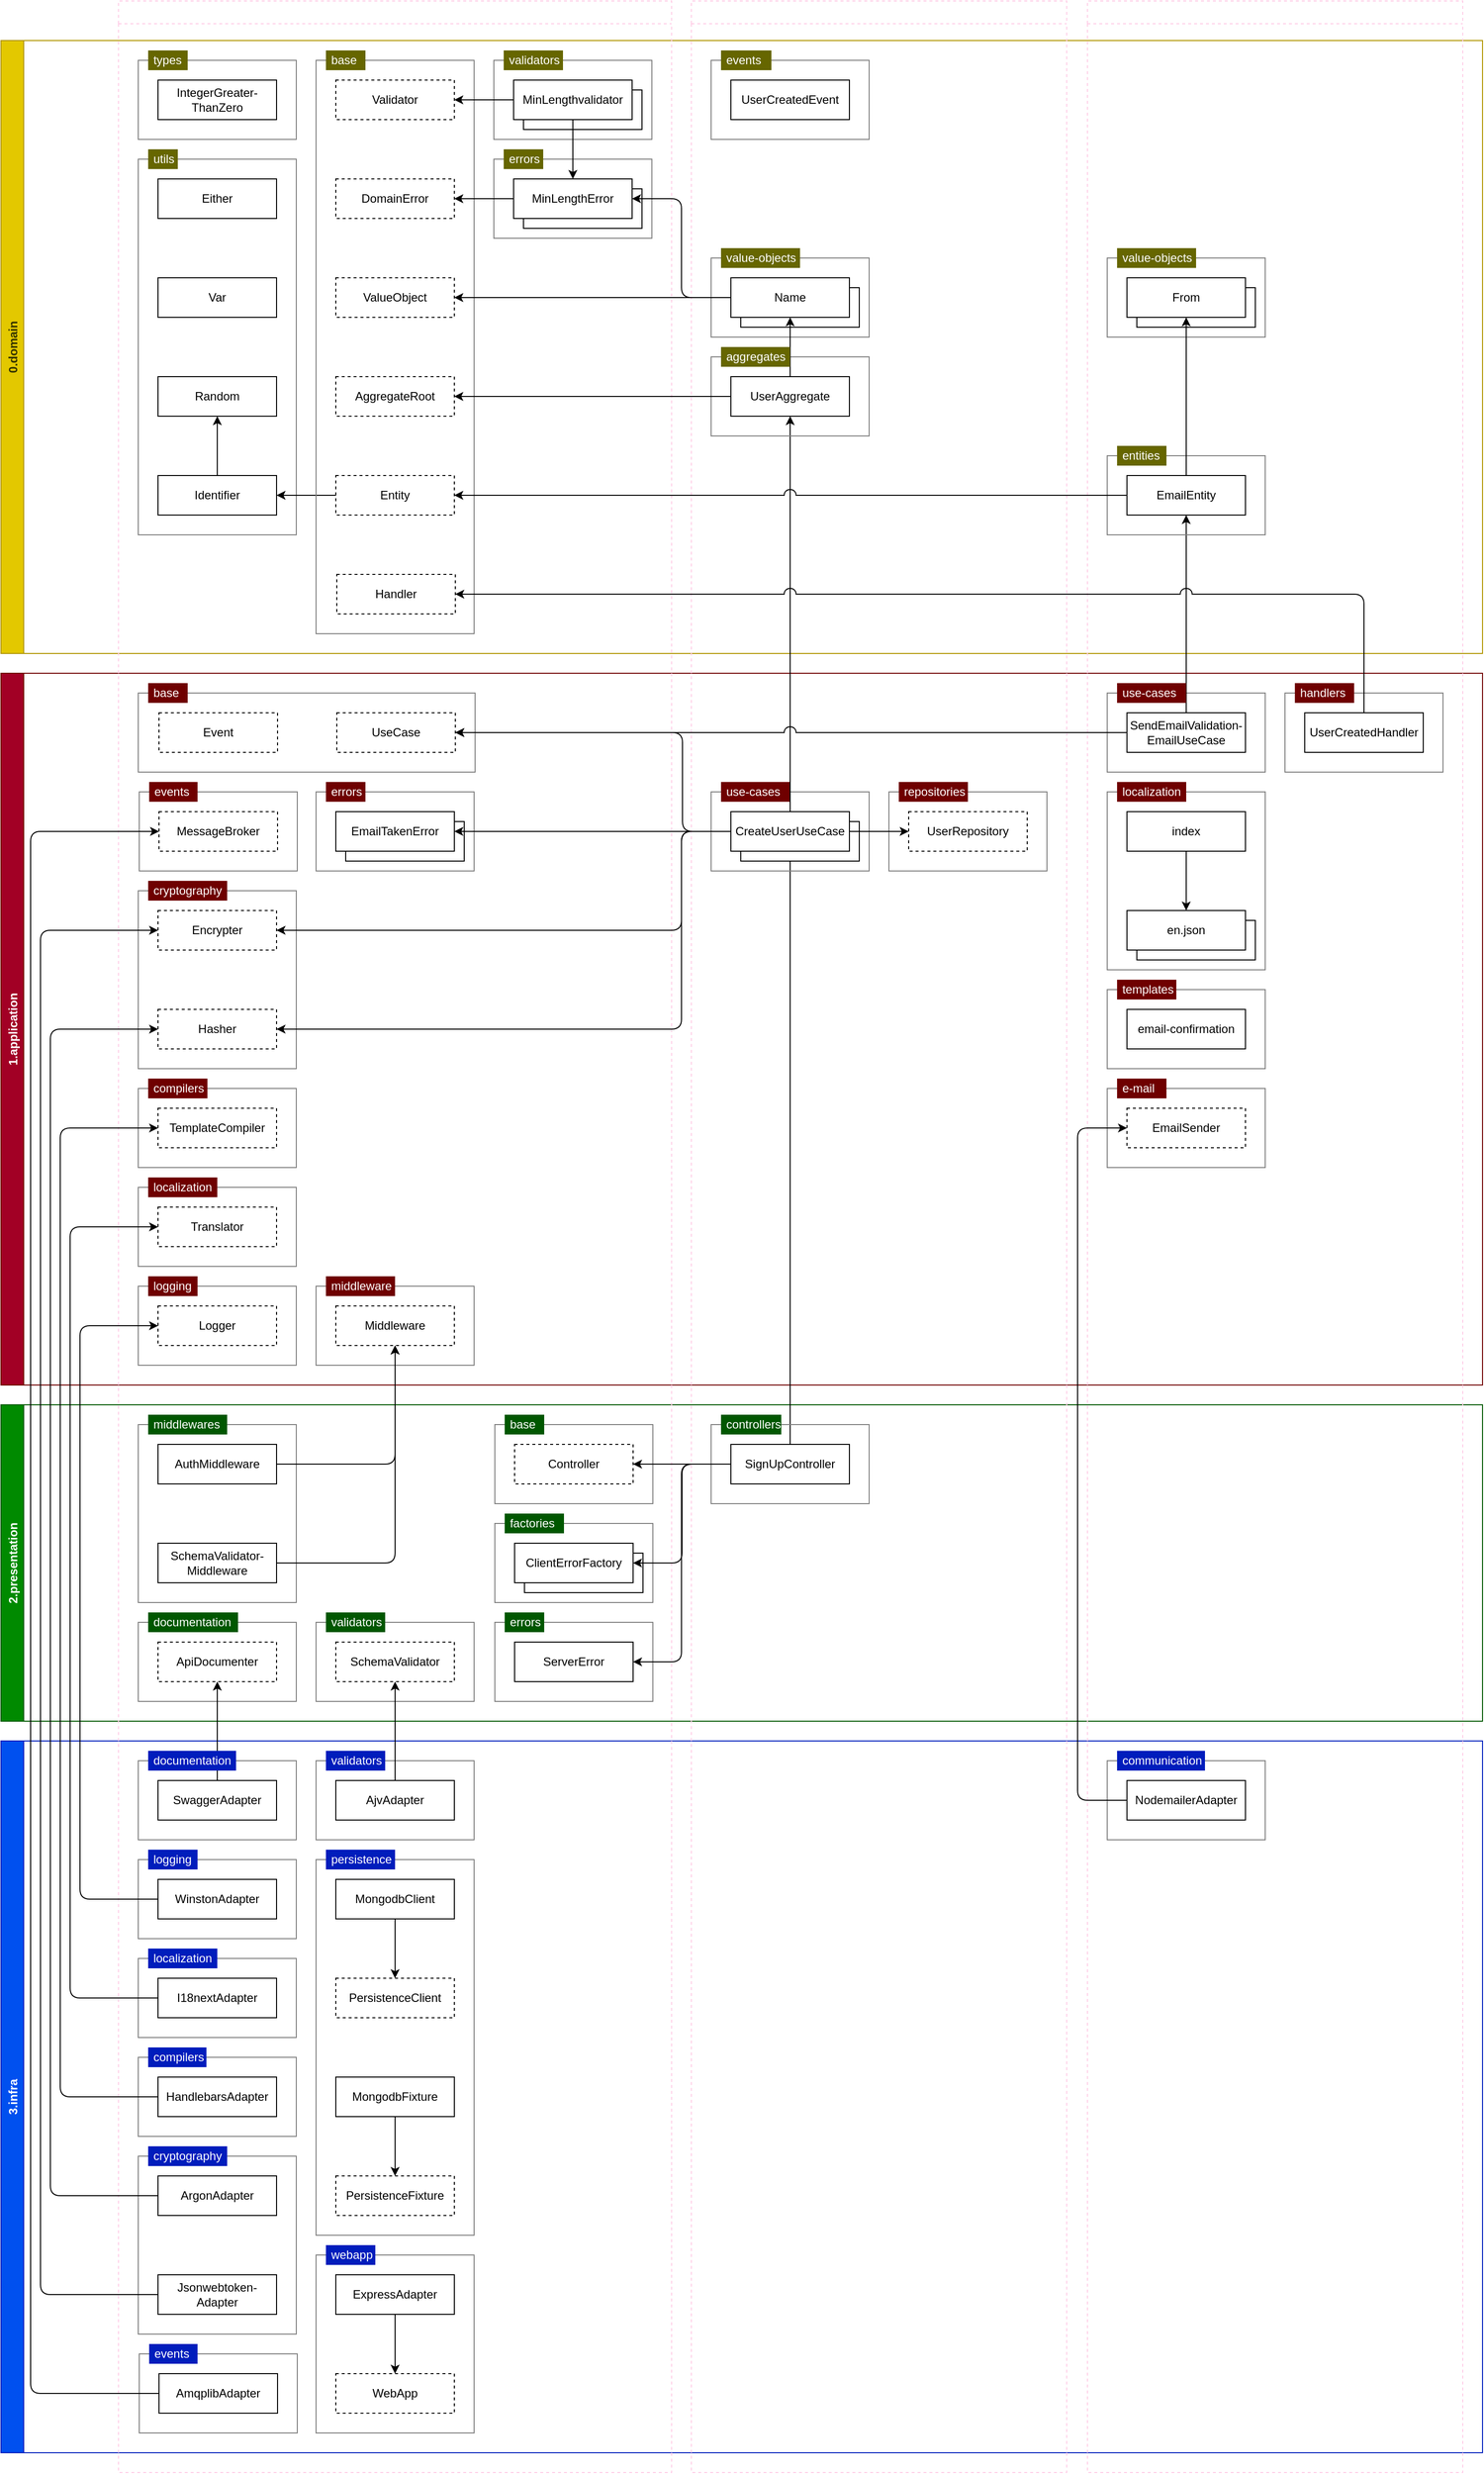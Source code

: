 <mxfile>
    <diagram id="HraTxuLS_xrz_CCDhDff" name="Page-1">
        <mxGraphModel dx="932" dy="20" grid="0" gridSize="10" guides="1" tooltips="1" connect="1" arrows="1" fold="1" page="0" pageScale="1" pageWidth="827" pageHeight="1169" math="0" shadow="0">
            <root>
                <mxCell id="0"/>
                <mxCell id="1" parent="0"/>
                <mxCell id="596" value="3.infra" style="swimlane;horizontal=0;strokeColor=#001DBC;fillColor=#0050ef;fontColor=#ffffff;swimlaneFillColor=none;" parent="1" vertex="1">
                    <mxGeometry y="2520" width="1500" height="720" as="geometry">
                        <mxRectangle x="80" y="1440" width="30" height="80" as="alternateBounds"/>
                    </mxGeometry>
                </mxCell>
                <mxCell id="441" value="1.application" style="swimlane;horizontal=0;strokeColor=#6F0000;fillColor=#a20025;fontColor=#ffffff;swimlaneFillColor=none;" parent="1" vertex="1">
                    <mxGeometry y="1440" width="1500" height="720" as="geometry">
                        <mxRectangle x="40" y="1540" width="30" height="80" as="alternateBounds"/>
                    </mxGeometry>
                </mxCell>
                <mxCell id="515" style="edgeStyle=orthogonalEdgeStyle;html=1;entryX=1;entryY=0.5;entryDx=0;entryDy=0;" parent="441" edge="1">
                    <mxGeometry relative="1" as="geometry">
                        <Array as="points">
                            <mxPoint x="649" y="160"/>
                            <mxPoint x="649" y="60"/>
                        </Array>
                        <mxPoint x="420" y="60" as="targetPoint"/>
                    </mxGeometry>
                </mxCell>
                <mxCell id="374" value="0.domain" style="swimlane;horizontal=0;strokeColor=#B09500;fillColor=#E3C800;fontColor=#333300;swimlaneFillColor=none;" parent="1" vertex="1">
                    <mxGeometry y="800" width="1500" height="620" as="geometry">
                        <mxRectangle x="40" y="800" width="30" height="80" as="alternateBounds"/>
                    </mxGeometry>
                </mxCell>
                <mxCell id="541" value="2.presentation" style="swimlane;horizontal=0;strokeColor=#005700;fillColor=#008a00;fontColor=#ffffff;swimlaneFillColor=none;" parent="1" vertex="1">
                    <mxGeometry y="2180" width="1500" height="320" as="geometry">
                        <mxRectangle x="80" y="1440" width="30" height="80" as="alternateBounds"/>
                    </mxGeometry>
                </mxCell>
                <mxCell id="592" style="edgeStyle=orthogonalEdgeStyle;jumpStyle=arc;jumpSize=12;html=1;exitX=0.5;exitY=0;exitDx=0;exitDy=0;entryX=0.5;entryY=1;entryDx=0;entryDy=0;" parent="1" source="692" target="704" edge="1">
                    <mxGeometry relative="1" as="geometry">
                        <mxPoint x="799" y="2520.0" as="sourcePoint"/>
                        <mxPoint x="799" y="1620" as="targetPoint"/>
                    </mxGeometry>
                </mxCell>
                <mxCell id="377" value="User module" style="swimlane;fontColor=#FFFFFF;strokeColor=#FFCCE6;fillColor=default;dashed=1;" parent="1" vertex="1">
                    <mxGeometry x="699" y="760" width="380" height="2500" as="geometry">
                        <mxRectangle x="700" y="1400" width="100" height="23" as="alternateBounds"/>
                    </mxGeometry>
                </mxCell>
                <mxCell id="376" value="Core" style="swimlane;fontColor=#FFFFFF;strokeColor=#FFCCE6;fillColor=default;dashed=1;" parent="1" vertex="1">
                    <mxGeometry x="119" y="760" width="560" height="2500" as="geometry">
                        <mxRectangle x="120" y="1400" width="60" height="23" as="alternateBounds"/>
                    </mxGeometry>
                </mxCell>
                <mxCell id="619" value="" style="rounded=0;whiteSpace=wrap;html=1;fillColor=none;strokeColor=#808080;" parent="376" vertex="1">
                    <mxGeometry x="20" y="2180" width="160" height="180" as="geometry"/>
                </mxCell>
                <mxCell id="618" value="ArgonAdapter" style="rounded=0;whiteSpace=wrap;html=1;" parent="376" vertex="1">
                    <mxGeometry x="40" y="2200" width="120" height="40" as="geometry"/>
                </mxCell>
                <mxCell id="617" value="&amp;nbsp;cryptography" style="text;html=1;strokeColor=none;fillColor=#001DBC;align=left;verticalAlign=middle;whiteSpace=wrap;rounded=0;fontColor=#FFFFFF;" parent="376" vertex="1">
                    <mxGeometry x="30" y="2170" width="80" height="20" as="geometry"/>
                </mxCell>
                <mxCell id="621" value="Jsonwebtoken-Adapter" style="rounded=0;whiteSpace=wrap;html=1;" parent="376" vertex="1">
                    <mxGeometry x="40" y="2300" width="120" height="40" as="geometry"/>
                </mxCell>
                <mxCell id="496" value="" style="rounded=0;whiteSpace=wrap;html=1;fillColor=none;strokeColor=#808080;" parent="376" vertex="1">
                    <mxGeometry x="20" y="900" width="160" height="180" as="geometry"/>
                </mxCell>
                <mxCell id="497" value="Encrypter" style="rounded=0;whiteSpace=wrap;html=1;dashed=1;strokeColor=default;strokeWidth=1;fillColor=default;" parent="376" vertex="1">
                    <mxGeometry x="40" y="920" width="120" height="40" as="geometry"/>
                </mxCell>
                <mxCell id="495" value="&amp;nbsp;cryptography" style="text;html=1;strokeColor=none;fillColor=#6F0000;align=left;verticalAlign=middle;whiteSpace=wrap;rounded=0;fontColor=#FFFFFF;" parent="376" vertex="1">
                    <mxGeometry x="30" y="890" width="80" height="20" as="geometry"/>
                </mxCell>
                <mxCell id="498" value="Hasher" style="rounded=0;whiteSpace=wrap;html=1;dashed=1;strokeColor=default;strokeWidth=1;fillColor=default;" parent="376" vertex="1">
                    <mxGeometry x="40" y="1020" width="120" height="40" as="geometry"/>
                </mxCell>
                <mxCell id="499" value="" style="rounded=0;whiteSpace=wrap;html=1;fillColor=none;strokeColor=#808080;" parent="376" vertex="1">
                    <mxGeometry x="200" y="800" width="160" height="80" as="geometry"/>
                </mxCell>
                <mxCell id="500" value="" style="rounded=0;whiteSpace=wrap;html=1;" parent="376" vertex="1">
                    <mxGeometry x="230" y="830" width="120" height="40" as="geometry"/>
                </mxCell>
                <mxCell id="501" value="&amp;nbsp;errors" style="text;html=1;strokeColor=none;fillColor=#6F0000;align=left;verticalAlign=middle;whiteSpace=wrap;rounded=0;fontColor=#FFFFFF;" parent="376" vertex="1">
                    <mxGeometry x="210" y="790" width="40" height="20" as="geometry"/>
                </mxCell>
                <mxCell id="502" value="EmailTakenError" style="rounded=0;whiteSpace=wrap;html=1;" parent="376" vertex="1">
                    <mxGeometry x="220" y="820" width="120" height="40" as="geometry"/>
                </mxCell>
                <mxCell id="396" value="" style="rounded=0;whiteSpace=wrap;html=1;fillColor=none;strokeColor=#808080;" parent="376" vertex="1">
                    <mxGeometry x="20" y="160" width="160" height="380" as="geometry"/>
                </mxCell>
                <mxCell id="397" value="&amp;nbsp;utils" style="text;html=1;strokeColor=none;fillColor=#666600;align=left;verticalAlign=middle;whiteSpace=wrap;rounded=0;fontColor=#FFFFFF;" parent="376" vertex="1">
                    <mxGeometry x="30" y="150" width="30" height="20" as="geometry"/>
                </mxCell>
                <mxCell id="393" value="Identifier" style="rounded=0;whiteSpace=wrap;html=1;" parent="376" vertex="1">
                    <mxGeometry x="40" y="480" width="120" height="40" as="geometry"/>
                </mxCell>
                <mxCell id="394" value="Random" style="rounded=0;whiteSpace=wrap;html=1;" parent="376" vertex="1">
                    <mxGeometry x="40" y="380" width="120" height="40" as="geometry"/>
                </mxCell>
                <mxCell id="398" style="edgeStyle=orthogonalEdgeStyle;jumpStyle=arc;html=1;exitX=0.5;exitY=0;exitDx=0;exitDy=0;fontColor=#FFFFFF;" parent="376" source="393" target="394" edge="1">
                    <mxGeometry relative="1" as="geometry"/>
                </mxCell>
                <mxCell id="395" value="Either" style="rounded=0;whiteSpace=wrap;html=1;" parent="376" vertex="1">
                    <mxGeometry x="40" y="180" width="120" height="40" as="geometry"/>
                </mxCell>
                <mxCell id="415" value="Var" style="rounded=0;whiteSpace=wrap;html=1;" parent="376" vertex="1">
                    <mxGeometry x="40" y="280" width="120" height="40" as="geometry"/>
                </mxCell>
                <mxCell id="417" value="" style="rounded=0;whiteSpace=wrap;html=1;fillColor=none;strokeColor=#808080;" parent="376" vertex="1">
                    <mxGeometry x="20" y="60" width="160" height="80" as="geometry"/>
                </mxCell>
                <mxCell id="418" value="&amp;nbsp;types" style="text;html=1;strokeColor=none;fillColor=#666600;align=left;verticalAlign=middle;whiteSpace=wrap;rounded=0;fontColor=#FFFFFF;" parent="376" vertex="1">
                    <mxGeometry x="30" y="50" width="40" height="20" as="geometry"/>
                </mxCell>
                <mxCell id="419" value="IntegerGreater-ThanZero" style="rounded=0;whiteSpace=wrap;html=1;" parent="376" vertex="1">
                    <mxGeometry x="40" y="80" width="120" height="40" as="geometry"/>
                </mxCell>
                <mxCell id="646" value="" style="rounded=0;whiteSpace=wrap;html=1;fillColor=none;strokeColor=#808080;" parent="376" vertex="1">
                    <mxGeometry x="20" y="1100" width="160" height="80" as="geometry"/>
                </mxCell>
                <mxCell id="648" value="&amp;nbsp;compilers" style="text;html=1;strokeColor=none;fillColor=#6F0000;align=left;verticalAlign=middle;whiteSpace=wrap;rounded=0;fontColor=#FFFFFF;" parent="376" vertex="1">
                    <mxGeometry x="30" y="1090" width="60" height="20" as="geometry"/>
                </mxCell>
                <mxCell id="649" value="TemplateCompiler" style="rounded=0;whiteSpace=wrap;html=1;dashed=1;" parent="376" vertex="1">
                    <mxGeometry x="40" y="1120" width="120" height="40" as="geometry"/>
                </mxCell>
                <mxCell id="653" value="" style="rounded=0;whiteSpace=wrap;html=1;fillColor=none;strokeColor=#808080;" parent="376" vertex="1">
                    <mxGeometry x="21" y="800" width="160" height="80" as="geometry"/>
                </mxCell>
                <mxCell id="654" value="&amp;nbsp;events" style="text;html=1;strokeColor=none;fillColor=#6F0000;align=left;verticalAlign=middle;whiteSpace=wrap;rounded=0;fontColor=#FFFFFF;" parent="376" vertex="1">
                    <mxGeometry x="31" y="790" width="49" height="20" as="geometry"/>
                </mxCell>
                <mxCell id="655" value="MessageBroker" style="rounded=0;whiteSpace=wrap;html=1;dashed=1;" parent="376" vertex="1">
                    <mxGeometry x="41" y="820" width="120" height="40" as="geometry"/>
                </mxCell>
                <mxCell id="656" value="" style="rounded=0;whiteSpace=wrap;html=1;fillColor=none;strokeColor=#808080;" parent="376" vertex="1">
                    <mxGeometry x="20" y="1200" width="160" height="80" as="geometry"/>
                </mxCell>
                <mxCell id="657" value="&amp;nbsp;localization" style="text;html=1;strokeColor=none;fillColor=#6F0000;align=left;verticalAlign=middle;whiteSpace=wrap;rounded=0;fontColor=#FFFFFF;" parent="376" vertex="1">
                    <mxGeometry x="30" y="1190" width="70" height="20" as="geometry"/>
                </mxCell>
                <mxCell id="658" value="Translator" style="rounded=0;whiteSpace=wrap;html=1;dashed=1;" parent="376" vertex="1">
                    <mxGeometry x="40" y="1220" width="120" height="40" as="geometry"/>
                </mxCell>
                <mxCell id="659" value="" style="rounded=0;whiteSpace=wrap;html=1;fillColor=none;strokeColor=#808080;" parent="376" vertex="1">
                    <mxGeometry x="20" y="1300" width="160" height="80" as="geometry"/>
                </mxCell>
                <mxCell id="660" value="&amp;nbsp;logging" style="text;html=1;strokeColor=none;fillColor=#6F0000;align=left;verticalAlign=middle;whiteSpace=wrap;rounded=0;fontColor=#FFFFFF;" parent="376" vertex="1">
                    <mxGeometry x="30" y="1290" width="50" height="20" as="geometry"/>
                </mxCell>
                <mxCell id="661" value="Logger" style="rounded=0;whiteSpace=wrap;html=1;dashed=1;" parent="376" vertex="1">
                    <mxGeometry x="40" y="1320" width="120" height="40" as="geometry"/>
                </mxCell>
                <mxCell id="662" value="" style="rounded=0;whiteSpace=wrap;html=1;fillColor=none;strokeColor=#808080;" parent="376" vertex="1">
                    <mxGeometry x="200" y="1300" width="160" height="80" as="geometry"/>
                </mxCell>
                <mxCell id="663" value="&amp;nbsp;middleware" style="text;html=1;strokeColor=none;fillColor=#6F0000;align=left;verticalAlign=middle;whiteSpace=wrap;rounded=0;fontColor=#FFFFFF;" parent="376" vertex="1">
                    <mxGeometry x="210" y="1290" width="70" height="20" as="geometry"/>
                </mxCell>
                <mxCell id="664" value="Middleware" style="rounded=0;whiteSpace=wrap;html=1;dashed=1;" parent="376" vertex="1">
                    <mxGeometry x="220" y="1320" width="120" height="40" as="geometry"/>
                </mxCell>
                <mxCell id="577" value="" style="rounded=0;whiteSpace=wrap;html=1;fillColor=none;strokeColor=#808080;" parent="376" vertex="1">
                    <mxGeometry x="381" y="1440" width="160" height="80" as="geometry"/>
                </mxCell>
                <mxCell id="578" value="Controller" style="rounded=0;whiteSpace=wrap;html=1;dashed=1;strokeColor=default;strokeWidth=1;fillColor=default;" parent="376" vertex="1">
                    <mxGeometry x="401" y="1460" width="120" height="40" as="geometry"/>
                </mxCell>
                <mxCell id="576" value="&amp;nbsp;base" style="text;html=1;strokeColor=none;fillColor=#005700;align=left;verticalAlign=middle;whiteSpace=wrap;rounded=0;fontColor=#FFFFFF;" parent="376" vertex="1">
                    <mxGeometry x="391" y="1430" width="40" height="20" as="geometry"/>
                </mxCell>
                <mxCell id="580" value="" style="rounded=0;whiteSpace=wrap;html=1;fillColor=none;strokeColor=#808080;" parent="376" vertex="1">
                    <mxGeometry x="381" y="1640" width="160" height="80" as="geometry"/>
                </mxCell>
                <mxCell id="581" value="ServerError" style="rounded=0;whiteSpace=wrap;html=1;" parent="376" vertex="1">
                    <mxGeometry x="401" y="1660" width="120" height="40" as="geometry"/>
                </mxCell>
                <mxCell id="579" value="&amp;nbsp;errors" style="text;html=1;strokeColor=none;fillColor=#005700;align=left;verticalAlign=middle;whiteSpace=wrap;rounded=0;fontColor=#FFFFFF;" parent="376" vertex="1">
                    <mxGeometry x="391" y="1630" width="40" height="20" as="geometry"/>
                </mxCell>
                <mxCell id="582" value="" style="rounded=0;whiteSpace=wrap;html=1;fillColor=none;strokeColor=#808080;" parent="376" vertex="1">
                    <mxGeometry x="381" y="1540" width="160" height="80" as="geometry"/>
                </mxCell>
                <mxCell id="585" value="" style="rounded=0;whiteSpace=wrap;html=1;" parent="376" vertex="1">
                    <mxGeometry x="411" y="1570" width="120" height="40" as="geometry"/>
                </mxCell>
                <mxCell id="583" value="ClientErrorFactory" style="rounded=0;whiteSpace=wrap;html=1;" parent="376" vertex="1">
                    <mxGeometry x="401" y="1560" width="120" height="40" as="geometry"/>
                </mxCell>
                <mxCell id="584" value="&amp;nbsp;factories" style="text;html=1;strokeColor=none;fillColor=#005700;align=left;verticalAlign=middle;whiteSpace=wrap;rounded=0;fontColor=#FFFFFF;" parent="376" vertex="1">
                    <mxGeometry x="391" y="1530" width="60" height="20" as="geometry"/>
                </mxCell>
                <mxCell id="665" value="" style="rounded=0;whiteSpace=wrap;html=1;fillColor=none;strokeColor=#808080;" parent="376" vertex="1">
                    <mxGeometry x="20" y="1440" width="160" height="180" as="geometry"/>
                </mxCell>
                <mxCell id="790" style="edgeStyle=orthogonalEdgeStyle;html=1;exitX=1;exitY=0.5;exitDx=0;exitDy=0;entryX=0.5;entryY=1;entryDx=0;entryDy=0;" parent="376" source="666" target="664" edge="1">
                    <mxGeometry relative="1" as="geometry"/>
                </mxCell>
                <mxCell id="666" value="AuthMiddleware" style="rounded=0;whiteSpace=wrap;html=1;" parent="376" vertex="1">
                    <mxGeometry x="40" y="1460" width="120" height="40" as="geometry"/>
                </mxCell>
                <mxCell id="667" value="&amp;nbsp;middlewares" style="text;html=1;strokeColor=none;fillColor=#005700;align=left;verticalAlign=middle;whiteSpace=wrap;rounded=0;fontColor=#FFFFFF;" parent="376" vertex="1">
                    <mxGeometry x="30" y="1430" width="80" height="20" as="geometry"/>
                </mxCell>
                <mxCell id="791" style="edgeStyle=orthogonalEdgeStyle;html=1;exitX=1;exitY=0.5;exitDx=0;exitDy=0;entryX=0.5;entryY=1;entryDx=0;entryDy=0;" parent="376" source="668" target="664" edge="1">
                    <mxGeometry relative="1" as="geometry"/>
                </mxCell>
                <mxCell id="668" value="SchemaValidator-&lt;br&gt;Middleware" style="rounded=0;whiteSpace=wrap;html=1;" parent="376" vertex="1">
                    <mxGeometry x="40" y="1560" width="120" height="40" as="geometry"/>
                </mxCell>
                <mxCell id="586" value="" style="rounded=0;whiteSpace=wrap;html=1;fillColor=none;strokeColor=#808080;" parent="376" vertex="1">
                    <mxGeometry x="20" y="1640" width="160" height="80" as="geometry"/>
                </mxCell>
                <mxCell id="587" value="ApiDocumenter" style="rounded=0;whiteSpace=wrap;html=1;dashed=1;strokeColor=default;strokeWidth=1;fillColor=default;" parent="376" vertex="1">
                    <mxGeometry x="40" y="1660" width="120" height="40" as="geometry"/>
                </mxCell>
                <mxCell id="588" value="&amp;nbsp;documentation" style="text;html=1;strokeColor=none;fillColor=#005700;align=left;verticalAlign=middle;whiteSpace=wrap;rounded=0;fontColor=#FFFFFF;" parent="376" vertex="1">
                    <mxGeometry x="30" y="1630" width="91" height="20" as="geometry"/>
                </mxCell>
                <mxCell id="674" value="" style="rounded=0;whiteSpace=wrap;html=1;fillColor=none;strokeColor=#808080;" parent="376" vertex="1">
                    <mxGeometry x="200" y="1640" width="160" height="80" as="geometry"/>
                </mxCell>
                <mxCell id="675" value="SchemaValidator" style="rounded=0;whiteSpace=wrap;html=1;dashed=1;strokeColor=default;strokeWidth=1;fillColor=default;" parent="376" vertex="1">
                    <mxGeometry x="220" y="1660" width="120" height="40" as="geometry"/>
                </mxCell>
                <mxCell id="676" value="&amp;nbsp;validators" style="text;html=1;strokeColor=none;fillColor=#005700;align=left;verticalAlign=middle;whiteSpace=wrap;rounded=0;fontColor=#FFFFFF;" parent="376" vertex="1">
                    <mxGeometry x="210" y="1630" width="60" height="20" as="geometry"/>
                </mxCell>
                <mxCell id="681" value="" style="rounded=0;whiteSpace=wrap;html=1;fillColor=none;strokeColor=#808080;" parent="376" vertex="1">
                    <mxGeometry x="20" y="2080" width="160" height="80" as="geometry"/>
                </mxCell>
                <mxCell id="682" value="HandlebarsAdapter" style="rounded=0;whiteSpace=wrap;html=1;" parent="376" vertex="1">
                    <mxGeometry x="40" y="2100" width="120" height="40" as="geometry"/>
                </mxCell>
                <mxCell id="683" value="&amp;nbsp;compilers" style="text;html=1;strokeColor=none;fillColor=#001DBC;align=left;verticalAlign=middle;whiteSpace=wrap;rounded=0;fontColor=#FFFFFF;" parent="376" vertex="1">
                    <mxGeometry x="30" y="2070" width="59" height="20" as="geometry"/>
                </mxCell>
                <mxCell id="687" style="edgeStyle=orthogonalEdgeStyle;html=1;exitX=0;exitY=0.5;exitDx=0;exitDy=0;entryX=0;entryY=0.5;entryDx=0;entryDy=0;" parent="376" source="618" target="498" edge="1">
                    <mxGeometry relative="1" as="geometry">
                        <mxPoint x="-169" y="1390" as="targetPoint"/>
                        <Array as="points">
                            <mxPoint x="-69" y="2220"/>
                            <mxPoint x="-69" y="1040"/>
                        </Array>
                    </mxGeometry>
                </mxCell>
                <mxCell id="688" style="edgeStyle=orthogonalEdgeStyle;html=1;exitX=0;exitY=0.5;exitDx=0;exitDy=0;entryX=0;entryY=0.5;entryDx=0;entryDy=0;" parent="376" source="621" target="497" edge="1">
                    <mxGeometry relative="1" as="geometry">
                        <mxPoint x="-189" y="1610.0" as="targetPoint"/>
                        <Array as="points">
                            <mxPoint x="-79" y="2320"/>
                            <mxPoint x="-79" y="940"/>
                        </Array>
                    </mxGeometry>
                </mxCell>
                <mxCell id="689" style="edgeStyle=orthogonalEdgeStyle;html=1;exitX=0;exitY=0.5;exitDx=0;exitDy=0;entryX=0;entryY=0.5;entryDx=0;entryDy=0;" parent="376" source="682" target="649" edge="1">
                    <mxGeometry relative="1" as="geometry">
                        <mxPoint x="-189" y="1480" as="targetPoint"/>
                        <Array as="points">
                            <mxPoint x="-59" y="2120"/>
                            <mxPoint x="-59" y="1140"/>
                        </Array>
                    </mxGeometry>
                </mxCell>
                <mxCell id="754" value="" style="rounded=0;whiteSpace=wrap;html=1;fillColor=none;strokeColor=#808080;" parent="376" vertex="1">
                    <mxGeometry x="20" y="1780" width="160" height="80" as="geometry"/>
                </mxCell>
                <mxCell id="774" style="edgeStyle=orthogonalEdgeStyle;html=1;exitX=0.5;exitY=0;exitDx=0;exitDy=0;entryX=0.5;entryY=1;entryDx=0;entryDy=0;" parent="376" source="755" target="587" edge="1">
                    <mxGeometry relative="1" as="geometry"/>
                </mxCell>
                <mxCell id="755" value="SwaggerAdapter" style="rounded=0;whiteSpace=wrap;html=1;" parent="376" vertex="1">
                    <mxGeometry x="40" y="1800" width="120" height="40" as="geometry"/>
                </mxCell>
                <mxCell id="756" value="&amp;nbsp;documentation" style="text;html=1;strokeColor=none;fillColor=#001DBC;align=left;verticalAlign=middle;whiteSpace=wrap;rounded=0;fontColor=#FFFFFF;" parent="376" vertex="1">
                    <mxGeometry x="30" y="1770" width="89" height="20" as="geometry"/>
                </mxCell>
                <mxCell id="758" value="" style="rounded=0;whiteSpace=wrap;html=1;fillColor=none;strokeColor=#808080;" parent="376" vertex="1">
                    <mxGeometry x="21" y="2380" width="160" height="80" as="geometry"/>
                </mxCell>
                <mxCell id="759" value="AmqplibAdapter" style="rounded=0;whiteSpace=wrap;html=1;" parent="376" vertex="1">
                    <mxGeometry x="41" y="2400" width="120" height="40" as="geometry"/>
                </mxCell>
                <mxCell id="760" value="&amp;nbsp;events" style="text;html=1;strokeColor=none;fillColor=#001DBC;align=left;verticalAlign=middle;whiteSpace=wrap;rounded=0;fontColor=#FFFFFF;" parent="376" vertex="1">
                    <mxGeometry x="31" y="2370" width="49" height="20" as="geometry"/>
                </mxCell>
                <mxCell id="761" style="edgeStyle=orthogonalEdgeStyle;html=1;exitX=0;exitY=0.5;exitDx=0;exitDy=0;entryX=0;entryY=0.5;entryDx=0;entryDy=0;" parent="376" source="759" target="655" edge="1">
                    <mxGeometry relative="1" as="geometry">
                        <mxPoint x="-189" y="1390" as="targetPoint"/>
                        <Array as="points">
                            <mxPoint x="-89" y="2420"/>
                            <mxPoint x="-89" y="840"/>
                        </Array>
                    </mxGeometry>
                </mxCell>
                <mxCell id="762" value="" style="rounded=0;whiteSpace=wrap;html=1;fillColor=none;strokeColor=#808080;" parent="376" vertex="1">
                    <mxGeometry x="20" y="1980" width="160" height="80" as="geometry"/>
                </mxCell>
                <mxCell id="763" value="I18nextAdapter" style="rounded=0;whiteSpace=wrap;html=1;" parent="376" vertex="1">
                    <mxGeometry x="40" y="2000" width="120" height="40" as="geometry"/>
                </mxCell>
                <mxCell id="764" value="&amp;nbsp;localization" style="text;html=1;strokeColor=none;fillColor=#001DBC;align=left;verticalAlign=middle;whiteSpace=wrap;rounded=0;fontColor=#FFFFFF;" parent="376" vertex="1">
                    <mxGeometry x="30" y="1970" width="70" height="20" as="geometry"/>
                </mxCell>
                <mxCell id="765" style="edgeStyle=orthogonalEdgeStyle;html=1;exitX=0;exitY=0.5;exitDx=0;exitDy=0;entryX=0;entryY=0.5;entryDx=0;entryDy=0;" parent="376" source="763" target="658" edge="1">
                    <mxGeometry relative="1" as="geometry">
                        <mxPoint x="-29" y="1310" as="targetPoint"/>
                        <Array as="points">
                            <mxPoint x="-49" y="2020"/>
                            <mxPoint x="-49" y="1240"/>
                        </Array>
                    </mxGeometry>
                </mxCell>
                <mxCell id="766" value="" style="rounded=0;whiteSpace=wrap;html=1;fillColor=none;strokeColor=#808080;" parent="376" vertex="1">
                    <mxGeometry x="20" y="1880" width="160" height="80" as="geometry"/>
                </mxCell>
                <mxCell id="767" value="WinstonAdapter" style="rounded=0;whiteSpace=wrap;html=1;" parent="376" vertex="1">
                    <mxGeometry x="40" y="1900" width="120" height="40" as="geometry"/>
                </mxCell>
                <mxCell id="768" value="&amp;nbsp;logging" style="text;html=1;strokeColor=none;fillColor=#001DBC;align=left;verticalAlign=middle;whiteSpace=wrap;rounded=0;fontColor=#FFFFFF;" parent="376" vertex="1">
                    <mxGeometry x="30" y="1870" width="50" height="20" as="geometry"/>
                </mxCell>
                <mxCell id="769" style="edgeStyle=orthogonalEdgeStyle;html=1;exitX=0;exitY=0.5;exitDx=0;exitDy=0;entryX=0;entryY=0.5;entryDx=0;entryDy=0;" parent="376" source="767" target="661" edge="1">
                    <mxGeometry relative="1" as="geometry">
                        <mxPoint x="-189" y="1910" as="targetPoint"/>
                        <Array as="points">
                            <mxPoint x="-39" y="1920"/>
                            <mxPoint x="-39" y="1340"/>
                        </Array>
                    </mxGeometry>
                </mxCell>
                <mxCell id="770" value="" style="rounded=0;whiteSpace=wrap;html=1;fillColor=none;strokeColor=#808080;" parent="376" vertex="1">
                    <mxGeometry x="200" y="1780" width="160" height="80" as="geometry"/>
                </mxCell>
                <mxCell id="775" style="edgeStyle=orthogonalEdgeStyle;html=1;exitX=0.5;exitY=0;exitDx=0;exitDy=0;entryX=0.5;entryY=1;entryDx=0;entryDy=0;" parent="376" source="771" target="675" edge="1">
                    <mxGeometry relative="1" as="geometry"/>
                </mxCell>
                <mxCell id="771" value="AjvAdapter" style="rounded=0;whiteSpace=wrap;html=1;" parent="376" vertex="1">
                    <mxGeometry x="220" y="1800" width="120" height="40" as="geometry"/>
                </mxCell>
                <mxCell id="772" value="&amp;nbsp;validators" style="text;html=1;strokeColor=none;fillColor=#001DBC;align=left;verticalAlign=middle;whiteSpace=wrap;rounded=0;fontColor=#FFFFFF;" parent="376" vertex="1">
                    <mxGeometry x="210" y="1770" width="60" height="20" as="geometry"/>
                </mxCell>
                <mxCell id="776" value="" style="rounded=0;whiteSpace=wrap;html=1;fillColor=none;strokeColor=#808080;" parent="376" vertex="1">
                    <mxGeometry x="200" y="2280" width="160" height="180" as="geometry"/>
                </mxCell>
                <mxCell id="780" style="edgeStyle=orthogonalEdgeStyle;html=1;exitX=0.5;exitY=1;exitDx=0;exitDy=0;entryX=0.5;entryY=0;entryDx=0;entryDy=0;" parent="376" source="777" target="779" edge="1">
                    <mxGeometry relative="1" as="geometry"/>
                </mxCell>
                <mxCell id="777" value="ExpressAdapter" style="rounded=0;whiteSpace=wrap;html=1;" parent="376" vertex="1">
                    <mxGeometry x="220" y="2300" width="120" height="40" as="geometry"/>
                </mxCell>
                <mxCell id="778" value="&amp;nbsp;webapp" style="text;html=1;strokeColor=none;fillColor=#001DBC;align=left;verticalAlign=middle;whiteSpace=wrap;rounded=0;fontColor=#FFFFFF;" parent="376" vertex="1">
                    <mxGeometry x="210" y="2270" width="50" height="20" as="geometry"/>
                </mxCell>
                <mxCell id="779" value="WebApp" style="rounded=0;whiteSpace=wrap;html=1;dashed=1;" parent="376" vertex="1">
                    <mxGeometry x="220" y="2400" width="120" height="40" as="geometry"/>
                </mxCell>
                <mxCell id="782" value="" style="rounded=0;whiteSpace=wrap;html=1;fillColor=none;strokeColor=#808080;" parent="376" vertex="1">
                    <mxGeometry x="200" y="1880" width="160" height="380" as="geometry"/>
                </mxCell>
                <mxCell id="786" style="edgeStyle=orthogonalEdgeStyle;html=1;exitX=0.5;exitY=1;exitDx=0;exitDy=0;entryX=0.5;entryY=0;entryDx=0;entryDy=0;" parent="376" source="783" target="785" edge="1">
                    <mxGeometry relative="1" as="geometry"/>
                </mxCell>
                <mxCell id="783" value="MongodbClient" style="rounded=0;whiteSpace=wrap;html=1;" parent="376" vertex="1">
                    <mxGeometry x="220" y="1900" width="120" height="40" as="geometry"/>
                </mxCell>
                <mxCell id="784" value="&amp;nbsp;persistence" style="text;html=1;strokeColor=none;fillColor=#001DBC;align=left;verticalAlign=middle;whiteSpace=wrap;rounded=0;fontColor=#FFFFFF;" parent="376" vertex="1">
                    <mxGeometry x="210" y="1870" width="70" height="20" as="geometry"/>
                </mxCell>
                <mxCell id="785" value="PersistenceClient" style="rounded=0;whiteSpace=wrap;html=1;dashed=1;" parent="376" vertex="1">
                    <mxGeometry x="220" y="2000" width="120" height="40" as="geometry"/>
                </mxCell>
                <mxCell id="789" style="edgeStyle=orthogonalEdgeStyle;html=1;exitX=0.5;exitY=1;exitDx=0;exitDy=0;entryX=0.5;entryY=0;entryDx=0;entryDy=0;" parent="376" source="787" target="788" edge="1">
                    <mxGeometry relative="1" as="geometry"/>
                </mxCell>
                <mxCell id="787" value="MongodbFixture" style="rounded=0;whiteSpace=wrap;html=1;" parent="376" vertex="1">
                    <mxGeometry x="220" y="2100" width="120" height="40" as="geometry"/>
                </mxCell>
                <mxCell id="788" value="PersistenceFixture" style="rounded=0;whiteSpace=wrap;html=1;dashed=1;" parent="376" vertex="1">
                    <mxGeometry x="220" y="2200" width="120" height="40" as="geometry"/>
                </mxCell>
                <mxCell id="616" value="Communication mocdule" style="swimlane;fontColor=#FFFFFF;strokeColor=#FFCCE6;fillColor=default;dashed=1;" parent="1" vertex="1">
                    <mxGeometry x="1100" y="760" width="380" height="2500" as="geometry">
                        <mxRectangle x="700" y="1400" width="100" height="23" as="alternateBounds"/>
                    </mxGeometry>
                </mxCell>
                <mxCell id="568" value="" style="rounded=0;whiteSpace=wrap;html=1;fillColor=none;strokeColor=#808080;" parent="616" vertex="1">
                    <mxGeometry x="200" y="700" width="160" height="80" as="geometry"/>
                </mxCell>
                <mxCell id="569" value="UserCreatedHandler" style="rounded=0;whiteSpace=wrap;html=1;strokeColor=default;strokeWidth=1;fillColor=default;" parent="616" vertex="1">
                    <mxGeometry x="220" y="720" width="120" height="40" as="geometry"/>
                </mxCell>
                <mxCell id="570" value="&amp;nbsp;handlers" style="text;html=1;strokeColor=none;fillColor=#6F0000;align=left;verticalAlign=middle;whiteSpace=wrap;rounded=0;fontColor=#FFFFFF;" parent="616" vertex="1">
                    <mxGeometry x="210" y="690" width="60" height="20" as="geometry"/>
                </mxCell>
                <mxCell id="571" value="" style="rounded=0;whiteSpace=wrap;html=1;fillColor=none;strokeColor=#808080;" parent="616" vertex="1">
                    <mxGeometry x="20" y="700" width="160" height="80" as="geometry"/>
                </mxCell>
                <mxCell id="805" style="edgeStyle=orthogonalEdgeStyle;jumpStyle=arc;jumpSize=12;html=1;exitX=0.5;exitY=0;exitDx=0;exitDy=0;entryX=0.5;entryY=1;entryDx=0;entryDy=0;" parent="616" source="573" target="751" edge="1">
                    <mxGeometry relative="1" as="geometry"/>
                </mxCell>
                <mxCell id="573" value="SendEmailValidation-EmailUseCase" style="rounded=0;whiteSpace=wrap;html=1;" parent="616" vertex="1">
                    <mxGeometry x="40" y="720" width="120" height="40" as="geometry"/>
                </mxCell>
                <mxCell id="574" value="&amp;nbsp;use-cases" style="text;html=1;strokeColor=none;fillColor=#6F0000;align=left;verticalAlign=middle;whiteSpace=wrap;rounded=0;fontColor=#FFFFFF;" parent="616" vertex="1">
                    <mxGeometry x="30" y="690" width="70" height="20" as="geometry"/>
                </mxCell>
                <mxCell id="708" value="" style="rounded=0;whiteSpace=wrap;html=1;fillColor=none;strokeColor=#808080;" parent="616" vertex="1">
                    <mxGeometry x="20" y="1100" width="160" height="80" as="geometry"/>
                </mxCell>
                <mxCell id="709" value="EmailSender" style="rounded=0;whiteSpace=wrap;html=1;dashed=1;strokeColor=default;strokeWidth=1;fillColor=default;" parent="616" vertex="1">
                    <mxGeometry x="40" y="1120" width="120" height="40" as="geometry"/>
                </mxCell>
                <mxCell id="710" value="&amp;nbsp;e-mail" style="text;html=1;strokeColor=none;fillColor=#6F0000;align=left;verticalAlign=middle;whiteSpace=wrap;rounded=0;fontColor=#FFFFFF;" parent="616" vertex="1">
                    <mxGeometry x="30" y="1090" width="50" height="20" as="geometry"/>
                </mxCell>
                <mxCell id="677" value="" style="rounded=0;whiteSpace=wrap;html=1;fillColor=none;strokeColor=#808080;" parent="616" vertex="1">
                    <mxGeometry x="20" y="1780" width="160" height="80" as="geometry"/>
                </mxCell>
                <mxCell id="678" value="NodemailerAdapter" style="rounded=0;whiteSpace=wrap;html=1;" parent="616" vertex="1">
                    <mxGeometry x="40" y="1800" width="120" height="40" as="geometry"/>
                </mxCell>
                <mxCell id="679" value="&amp;nbsp;communication" style="text;html=1;strokeColor=none;fillColor=#001DBC;align=left;verticalAlign=middle;whiteSpace=wrap;rounded=0;fontColor=#FFFFFF;" parent="616" vertex="1">
                    <mxGeometry x="30" y="1770" width="89" height="20" as="geometry"/>
                </mxCell>
                <mxCell id="793" style="edgeStyle=orthogonalEdgeStyle;html=1;entryX=0;entryY=0.5;entryDx=0;entryDy=0;exitX=0;exitY=0.5;exitDx=0;exitDy=0;" parent="616" source="678" target="709" edge="1">
                    <mxGeometry relative="1" as="geometry">
                        <mxPoint x="50" y="1930" as="sourcePoint"/>
                        <Array as="points">
                            <mxPoint x="-10" y="1820"/>
                            <mxPoint x="-10" y="1140"/>
                        </Array>
                    </mxGeometry>
                </mxCell>
                <mxCell id="795" value="" style="rounded=0;whiteSpace=wrap;html=1;fillColor=none;strokeColor=#808080;" parent="616" vertex="1">
                    <mxGeometry x="20" y="800" width="160" height="180" as="geometry"/>
                </mxCell>
                <mxCell id="796" value="&amp;nbsp;localization" style="text;html=1;strokeColor=none;fillColor=#6F0000;align=left;verticalAlign=middle;whiteSpace=wrap;rounded=0;fontColor=#FFFFFF;" parent="616" vertex="1">
                    <mxGeometry x="30" y="790" width="70" height="20" as="geometry"/>
                </mxCell>
                <mxCell id="812" style="edgeStyle=none;html=1;exitX=0.5;exitY=1;exitDx=0;exitDy=0;entryX=0.5;entryY=0;entryDx=0;entryDy=0;" edge="1" parent="616" source="798" target="811">
                    <mxGeometry relative="1" as="geometry"/>
                </mxCell>
                <mxCell id="798" value="index" style="rounded=0;whiteSpace=wrap;html=1;strokeColor=default;strokeWidth=1;fillColor=default;" parent="616" vertex="1">
                    <mxGeometry x="40" y="820" width="120" height="40" as="geometry"/>
                </mxCell>
                <mxCell id="801" value="" style="rounded=0;whiteSpace=wrap;html=1;fillColor=none;strokeColor=#808080;" parent="616" vertex="1">
                    <mxGeometry x="20" y="1000" width="160" height="80" as="geometry"/>
                </mxCell>
                <mxCell id="802" value="email-confirmation" style="rounded=0;whiteSpace=wrap;html=1;strokeColor=default;strokeWidth=1;fillColor=default;" parent="616" vertex="1">
                    <mxGeometry x="40" y="1020" width="120" height="40" as="geometry"/>
                </mxCell>
                <mxCell id="803" value="&amp;nbsp;templates" style="text;html=1;strokeColor=none;fillColor=#6F0000;align=left;verticalAlign=middle;whiteSpace=wrap;rounded=0;fontColor=#FFFFFF;" parent="616" vertex="1">
                    <mxGeometry x="30" y="990" width="60" height="20" as="geometry"/>
                </mxCell>
                <mxCell id="746" value="" style="rounded=0;whiteSpace=wrap;html=1;fillColor=none;strokeColor=#808080;" parent="616" vertex="1">
                    <mxGeometry x="20" y="260" width="160" height="80" as="geometry"/>
                </mxCell>
                <mxCell id="747" value="" style="rounded=0;whiteSpace=wrap;html=1;" parent="616" vertex="1">
                    <mxGeometry x="50" y="290" width="120" height="40" as="geometry"/>
                </mxCell>
                <mxCell id="748" value="" style="rounded=0;whiteSpace=wrap;html=1;fillColor=none;strokeColor=#808080;" parent="616" vertex="1">
                    <mxGeometry x="20" y="460" width="160" height="80" as="geometry"/>
                </mxCell>
                <mxCell id="749" value="&amp;nbsp;entities" style="text;html=1;strokeColor=none;fillColor=#666600;align=left;verticalAlign=middle;whiteSpace=wrap;rounded=0;fontColor=#FFFFFF;" parent="616" vertex="1">
                    <mxGeometry x="30" y="450" width="50" height="20" as="geometry"/>
                </mxCell>
                <mxCell id="751" value="EmailEntity" style="rounded=0;whiteSpace=wrap;html=1;" parent="616" vertex="1">
                    <mxGeometry x="40" y="480" width="120" height="40" as="geometry"/>
                </mxCell>
                <mxCell id="752" value="&amp;nbsp;value-objects" style="text;html=1;strokeColor=none;fillColor=#666600;align=left;verticalAlign=middle;whiteSpace=wrap;rounded=0;fontColor=#FFFFFF;" parent="616" vertex="1">
                    <mxGeometry x="30" y="250" width="80" height="20" as="geometry"/>
                </mxCell>
                <mxCell id="753" value="From" style="rounded=0;whiteSpace=wrap;html=1;" parent="616" vertex="1">
                    <mxGeometry x="40" y="280" width="120" height="40" as="geometry"/>
                </mxCell>
                <mxCell id="750" style="edgeStyle=orthogonalEdgeStyle;jumpStyle=arc;jumpSize=12;html=1;exitX=0.5;exitY=0;exitDx=0;exitDy=0;entryX=0.5;entryY=1;entryDx=0;entryDy=0;" parent="616" source="751" target="753" edge="1">
                    <mxGeometry relative="1" as="geometry"/>
                </mxCell>
                <mxCell id="810" value="" style="rounded=0;whiteSpace=wrap;html=1;" vertex="1" parent="616">
                    <mxGeometry x="50" y="930" width="120" height="40" as="geometry"/>
                </mxCell>
                <mxCell id="811" value="en.json" style="rounded=0;whiteSpace=wrap;html=1;" vertex="1" parent="616">
                    <mxGeometry x="40" y="920" width="120" height="40" as="geometry"/>
                </mxCell>
                <mxCell id="511" style="edgeStyle=orthogonalEdgeStyle;html=1;exitX=0;exitY=0.5;exitDx=0;exitDy=0;entryX=1;entryY=0.5;entryDx=0;entryDy=0;" parent="1" source="704" target="497" edge="1">
                    <mxGeometry relative="1" as="geometry">
                        <Array as="points">
                            <mxPoint x="689" y="1600"/>
                            <mxPoint x="689" y="1700"/>
                        </Array>
                        <mxPoint x="739" y="1600" as="sourcePoint"/>
                    </mxGeometry>
                </mxCell>
                <mxCell id="512" style="edgeStyle=orthogonalEdgeStyle;html=1;entryX=1;entryY=0.5;entryDx=0;entryDy=0;exitX=0;exitY=0.5;exitDx=0;exitDy=0;" parent="1" source="704" target="498" edge="1">
                    <mxGeometry relative="1" as="geometry">
                        <Array as="points">
                            <mxPoint x="689" y="1600"/>
                            <mxPoint x="689" y="1800"/>
                        </Array>
                        <mxPoint x="710" y="1590" as="sourcePoint"/>
                    </mxGeometry>
                </mxCell>
                <mxCell id="513" style="edgeStyle=orthogonalEdgeStyle;html=1;entryX=1;entryY=0.5;entryDx=0;entryDy=0;exitX=0;exitY=0.5;exitDx=0;exitDy=0;" parent="1" source="704" target="502" edge="1">
                    <mxGeometry relative="1" as="geometry">
                        <Array as="points"/>
                        <mxPoint x="650" y="1550" as="sourcePoint"/>
                    </mxGeometry>
                </mxCell>
                <mxCell id="520" style="edgeStyle=orthogonalEdgeStyle;html=1;entryX=1;entryY=0.5;entryDx=0;entryDy=0;exitX=0;exitY=0.5;exitDx=0;exitDy=0;" parent="1" source="719" target="393" edge="1">
                    <mxGeometry relative="1" as="geometry">
                        <mxPoint x="339" y="1260" as="sourcePoint"/>
                    </mxGeometry>
                </mxCell>
                <mxCell id="595" style="edgeStyle=orthogonalEdgeStyle;jumpStyle=arc;jumpSize=12;html=1;entryX=1;entryY=0.5;entryDx=0;entryDy=0;" parent="1" target="581" edge="1">
                    <mxGeometry relative="1" as="geometry">
                        <Array as="points">
                            <mxPoint x="689" y="2240"/>
                            <mxPoint x="689" y="2440"/>
                        </Array>
                        <mxPoint x="739" y="2240.0" as="sourcePoint"/>
                    </mxGeometry>
                </mxCell>
                <mxCell id="691" value="" style="rounded=0;whiteSpace=wrap;html=1;fillColor=none;strokeColor=#808080;" parent="1" vertex="1">
                    <mxGeometry x="719" y="2200" width="160" height="80" as="geometry"/>
                </mxCell>
                <mxCell id="694" style="edgeStyle=orthogonalEdgeStyle;html=1;exitX=0;exitY=0.5;exitDx=0;exitDy=0;entryX=1;entryY=0.5;entryDx=0;entryDy=0;" parent="1" source="692" target="578" edge="1">
                    <mxGeometry relative="1" as="geometry"/>
                </mxCell>
                <mxCell id="695" style="edgeStyle=orthogonalEdgeStyle;html=1;exitX=0;exitY=0.5;exitDx=0;exitDy=0;entryX=1;entryY=0.5;entryDx=0;entryDy=0;" parent="1" source="692" target="583" edge="1">
                    <mxGeometry relative="1" as="geometry"/>
                </mxCell>
                <mxCell id="692" value="SignUpController" style="rounded=0;whiteSpace=wrap;html=1;" parent="1" vertex="1">
                    <mxGeometry x="739" y="2220" width="120" height="40" as="geometry"/>
                </mxCell>
                <mxCell id="693" value="&amp;nbsp;controllers" style="text;html=1;strokeColor=none;fillColor=#005700;align=left;verticalAlign=middle;whiteSpace=wrap;rounded=0;fontColor=#FFFFFF;" parent="1" vertex="1">
                    <mxGeometry x="729" y="2190" width="61" height="20" as="geometry"/>
                </mxCell>
                <mxCell id="696" value="" style="rounded=0;whiteSpace=wrap;html=1;fillColor=none;strokeColor=#808080;" parent="1" vertex="1">
                    <mxGeometry x="719" y="1560" width="160" height="80" as="geometry"/>
                </mxCell>
                <mxCell id="697" value="" style="rounded=0;whiteSpace=wrap;html=1;fillColor=none;strokeColor=#808080;" parent="1" vertex="1">
                    <mxGeometry x="139" y="1460" width="341" height="80" as="geometry"/>
                </mxCell>
                <mxCell id="698" value="UseCase" style="rounded=0;whiteSpace=wrap;html=1;dashed=1;strokeColor=default;strokeWidth=1;fillColor=default;" parent="1" vertex="1">
                    <mxGeometry x="340" y="1480" width="120" height="40" as="geometry"/>
                </mxCell>
                <mxCell id="699" value="&amp;nbsp;base" style="text;html=1;strokeColor=none;fillColor=#6F0000;align=left;verticalAlign=middle;whiteSpace=wrap;rounded=0;fontColor=#FFFFFF;" parent="1" vertex="1">
                    <mxGeometry x="149" y="1450" width="40" height="20" as="geometry"/>
                </mxCell>
                <mxCell id="700" value="" style="rounded=0;whiteSpace=wrap;html=1;fillColor=none;strokeColor=#808080;" parent="1" vertex="1">
                    <mxGeometry x="899" y="1560" width="160" height="80" as="geometry"/>
                </mxCell>
                <mxCell id="701" value="UserRepository" style="rounded=0;whiteSpace=wrap;html=1;dashed=1;strokeColor=default;strokeWidth=1;fillColor=default;" parent="1" vertex="1">
                    <mxGeometry x="919" y="1580" width="120" height="40" as="geometry"/>
                </mxCell>
                <mxCell id="702" value="&amp;nbsp;repositories" style="text;html=1;strokeColor=none;fillColor=#6F0000;align=left;verticalAlign=middle;whiteSpace=wrap;rounded=0;fontColor=#FFFFFF;" parent="1" vertex="1">
                    <mxGeometry x="909" y="1550" width="70" height="20" as="geometry"/>
                </mxCell>
                <mxCell id="703" value="" style="rounded=0;whiteSpace=wrap;html=1;" parent="1" vertex="1">
                    <mxGeometry x="749" y="1590" width="120" height="40" as="geometry"/>
                </mxCell>
                <mxCell id="806" style="edgeStyle=orthogonalEdgeStyle;jumpStyle=arc;jumpSize=12;html=1;exitX=0;exitY=0.5;exitDx=0;exitDy=0;entryX=1;entryY=0.5;entryDx=0;entryDy=0;" parent="1" source="704" target="698" edge="1">
                    <mxGeometry relative="1" as="geometry">
                        <Array as="points">
                            <mxPoint x="690" y="1600"/>
                            <mxPoint x="690" y="1500"/>
                        </Array>
                    </mxGeometry>
                </mxCell>
                <mxCell id="704" value="CreateUserUseCase" style="rounded=0;whiteSpace=wrap;html=1;" parent="1" vertex="1">
                    <mxGeometry x="739" y="1580" width="120" height="40" as="geometry"/>
                </mxCell>
                <mxCell id="705" value="&amp;nbsp;use-cases" style="text;html=1;strokeColor=none;fillColor=#6F0000;align=left;verticalAlign=middle;whiteSpace=wrap;rounded=0;fontColor=#FFFFFF;" parent="1" vertex="1">
                    <mxGeometry x="729" y="1550" width="70" height="20" as="geometry"/>
                </mxCell>
                <mxCell id="706" style="edgeStyle=orthogonalEdgeStyle;html=1;exitX=1;exitY=0.5;exitDx=0;exitDy=0;" parent="1" source="704" target="701" edge="1">
                    <mxGeometry relative="1" as="geometry"/>
                </mxCell>
                <mxCell id="707" value="Event" style="rounded=0;whiteSpace=wrap;html=1;dashed=1;strokeColor=default;strokeWidth=1;fillColor=default;" parent="1" vertex="1">
                    <mxGeometry x="160" y="1480" width="120" height="40" as="geometry"/>
                </mxCell>
                <mxCell id="517" style="edgeStyle=orthogonalEdgeStyle;html=1;entryX=0.5;entryY=1;entryDx=0;entryDy=0;" parent="1" source="704" target="734" edge="1">
                    <mxGeometry relative="1" as="geometry">
                        <mxPoint x="840" y="1530" as="sourcePoint"/>
                        <mxPoint x="820" y="1320" as="targetPoint"/>
                    </mxGeometry>
                </mxCell>
                <mxCell id="711" value="" style="rounded=0;whiteSpace=wrap;html=1;fillColor=none;strokeColor=#808080;" parent="1" vertex="1">
                    <mxGeometry x="719" y="1020" width="160" height="80" as="geometry"/>
                </mxCell>
                <mxCell id="712" value="" style="rounded=0;whiteSpace=wrap;html=1;fillColor=none;strokeColor=#808080;" parent="1" vertex="1">
                    <mxGeometry x="499" y="920" width="160" height="80" as="geometry"/>
                </mxCell>
                <mxCell id="713" value="" style="rounded=0;whiteSpace=wrap;html=1;" parent="1" vertex="1">
                    <mxGeometry x="529" y="950" width="120" height="40" as="geometry"/>
                </mxCell>
                <mxCell id="714" value="" style="rounded=0;whiteSpace=wrap;html=1;fillColor=none;strokeColor=#808080;" parent="1" vertex="1">
                    <mxGeometry x="499" y="820" width="160" height="80" as="geometry"/>
                </mxCell>
                <mxCell id="715" value="" style="rounded=0;whiteSpace=wrap;html=1;" parent="1" vertex="1">
                    <mxGeometry x="529" y="850" width="120" height="40" as="geometry"/>
                </mxCell>
                <mxCell id="716" value="" style="rounded=0;whiteSpace=wrap;html=1;" parent="1" vertex="1">
                    <mxGeometry x="749" y="1050" width="120" height="40" as="geometry"/>
                </mxCell>
                <mxCell id="717" value="" style="rounded=0;whiteSpace=wrap;html=1;fillColor=none;strokeColor=#808080;" parent="1" vertex="1">
                    <mxGeometry x="319" y="820" width="160" height="580" as="geometry"/>
                </mxCell>
                <mxCell id="718" value="AggregateRoot" style="rounded=0;whiteSpace=wrap;html=1;strokeColor=default;strokeWidth=1;fillColor=default;dashed=1;" parent="1" vertex="1">
                    <mxGeometry x="339" y="1140" width="120" height="40" as="geometry"/>
                </mxCell>
                <mxCell id="719" value="Entity" style="rounded=0;whiteSpace=wrap;html=1;strokeColor=default;strokeWidth=1;fillColor=default;dashed=1;" parent="1" vertex="1">
                    <mxGeometry x="339" y="1240" width="120" height="40" as="geometry"/>
                </mxCell>
                <mxCell id="720" value="ValueObject" style="rounded=0;whiteSpace=wrap;html=1;strokeColor=default;strokeWidth=1;fillColor=default;dashed=1;" parent="1" vertex="1">
                    <mxGeometry x="339" y="1040" width="120" height="40" as="geometry"/>
                </mxCell>
                <mxCell id="721" value="Validator" style="rounded=0;whiteSpace=wrap;html=1;dashed=1;strokeColor=default;strokeWidth=1;fillColor=default;" parent="1" vertex="1">
                    <mxGeometry x="339" y="840" width="120" height="40" as="geometry"/>
                </mxCell>
                <mxCell id="722" value="DomainError" style="rounded=0;whiteSpace=wrap;html=1;dashed=1;" parent="1" vertex="1">
                    <mxGeometry x="339" y="940" width="120" height="40" as="geometry"/>
                </mxCell>
                <mxCell id="723" value="&amp;nbsp;base" style="text;html=1;strokeColor=none;fillColor=#666600;align=left;verticalAlign=middle;whiteSpace=wrap;rounded=0;fontColor=#FFFFFF;" parent="1" vertex="1">
                    <mxGeometry x="329" y="810" width="40" height="20" as="geometry"/>
                </mxCell>
                <mxCell id="724" value="&amp;nbsp;validators" style="text;html=1;strokeColor=none;fillColor=#666600;align=left;verticalAlign=middle;whiteSpace=wrap;rounded=0;fontColor=#FFFFFF;" parent="1" vertex="1">
                    <mxGeometry x="509" y="810" width="60" height="20" as="geometry"/>
                </mxCell>
                <mxCell id="725" value="&amp;nbsp;errors" style="text;html=1;strokeColor=none;fillColor=#666600;align=left;verticalAlign=middle;whiteSpace=wrap;rounded=0;fontColor=#FFFFFF;" parent="1" vertex="1">
                    <mxGeometry x="509" y="910" width="40" height="20" as="geometry"/>
                </mxCell>
                <mxCell id="726" style="edgeStyle=orthogonalEdgeStyle;jumpStyle=arc;html=1;exitX=0;exitY=0.5;exitDx=0;exitDy=0;fontColor=#FFFFFF;" parent="1" source="728" target="721" edge="1">
                    <mxGeometry relative="1" as="geometry"/>
                </mxCell>
                <mxCell id="727" style="edgeStyle=orthogonalEdgeStyle;jumpStyle=arc;html=1;exitX=0.5;exitY=1;exitDx=0;exitDy=0;fontColor=#FFFFFF;" parent="1" source="728" target="730" edge="1">
                    <mxGeometry relative="1" as="geometry"/>
                </mxCell>
                <mxCell id="728" value="MinLengthvalidator" style="rounded=0;whiteSpace=wrap;html=1;" parent="1" vertex="1">
                    <mxGeometry x="519" y="840" width="120" height="40" as="geometry"/>
                </mxCell>
                <mxCell id="729" value="" style="edgeStyle=orthogonalEdgeStyle;jumpStyle=arc;html=1;fontColor=#FFFFFF;" parent="1" source="730" target="722" edge="1">
                    <mxGeometry relative="1" as="geometry"/>
                </mxCell>
                <mxCell id="730" value="MinLengthError" style="rounded=0;whiteSpace=wrap;html=1;" parent="1" vertex="1">
                    <mxGeometry x="519" y="940" width="120" height="40" as="geometry"/>
                </mxCell>
                <mxCell id="731" value="" style="rounded=0;whiteSpace=wrap;html=1;fillColor=none;strokeColor=#808080;" parent="1" vertex="1">
                    <mxGeometry x="719" y="1120" width="160" height="80" as="geometry"/>
                </mxCell>
                <mxCell id="732" style="edgeStyle=orthogonalEdgeStyle;jumpStyle=arc;html=1;exitX=0;exitY=0.5;exitDx=0;exitDy=0;entryX=1;entryY=0.5;entryDx=0;entryDy=0;fontColor=#FFFFFF;" parent="1" source="734" target="718" edge="1">
                    <mxGeometry relative="1" as="geometry"/>
                </mxCell>
                <mxCell id="733" style="edgeStyle=orthogonalEdgeStyle;jumpStyle=arc;html=1;exitX=0.5;exitY=0;exitDx=0;exitDy=0;entryX=0.5;entryY=1;entryDx=0;entryDy=0;fontColor=#FFFFFF;" parent="1" source="734" target="744" edge="1">
                    <mxGeometry relative="1" as="geometry">
                        <mxPoint x="759" y="280" as="targetPoint"/>
                    </mxGeometry>
                </mxCell>
                <mxCell id="734" value="UserAggregate" style="rounded=0;whiteSpace=wrap;html=1;" parent="1" vertex="1">
                    <mxGeometry x="739" y="1140" width="120" height="40" as="geometry"/>
                </mxCell>
                <mxCell id="735" style="edgeStyle=orthogonalEdgeStyle;jumpStyle=arc;html=1;exitX=0;exitY=0.5;exitDx=0;exitDy=0;entryX=1;entryY=0.5;entryDx=0;entryDy=0;fontColor=#FFFFFF;" parent="1" source="744" target="720" edge="1">
                    <mxGeometry relative="1" as="geometry"/>
                </mxCell>
                <mxCell id="736" style="edgeStyle=orthogonalEdgeStyle;jumpStyle=arc;html=1;exitX=0;exitY=0.5;exitDx=0;exitDy=0;entryX=1;entryY=0.5;entryDx=0;entryDy=0;fontColor=#FFFFFF;" parent="1" source="744" target="730" edge="1">
                    <mxGeometry relative="1" as="geometry">
                        <Array as="points">
                            <mxPoint x="689" y="1060"/>
                            <mxPoint x="689" y="960"/>
                        </Array>
                    </mxGeometry>
                </mxCell>
                <mxCell id="737" value="&amp;nbsp;aggregates" style="text;html=1;strokeColor=none;fillColor=#666600;align=left;verticalAlign=middle;whiteSpace=wrap;rounded=0;fontColor=#FFFFFF;" parent="1" vertex="1">
                    <mxGeometry x="729" y="1110" width="70" height="20" as="geometry"/>
                </mxCell>
                <mxCell id="738" value="&amp;nbsp;value-objects" style="text;html=1;strokeColor=none;fillColor=#666600;align=left;verticalAlign=middle;whiteSpace=wrap;rounded=0;fontColor=#FFFFFF;" parent="1" vertex="1">
                    <mxGeometry x="729" y="1010" width="80" height="20" as="geometry"/>
                </mxCell>
                <mxCell id="739" value="" style="rounded=0;whiteSpace=wrap;html=1;fillColor=none;strokeColor=#808080;" parent="1" vertex="1">
                    <mxGeometry x="719" y="820" width="160" height="80" as="geometry"/>
                </mxCell>
                <mxCell id="741" value="UserCreatedEvent" style="rounded=0;whiteSpace=wrap;html=1;" parent="1" vertex="1">
                    <mxGeometry x="739" y="840" width="120" height="40" as="geometry"/>
                </mxCell>
                <mxCell id="742" value="&amp;nbsp;events" style="text;html=1;strokeColor=none;fillColor=#666600;align=left;verticalAlign=middle;whiteSpace=wrap;rounded=0;fontColor=#FFFFFF;" parent="1" vertex="1">
                    <mxGeometry x="729" y="810" width="51" height="20" as="geometry"/>
                </mxCell>
                <mxCell id="743" value="Handler" style="rounded=0;whiteSpace=wrap;html=1;strokeColor=default;strokeWidth=1;fillColor=default;dashed=1;" parent="1" vertex="1">
                    <mxGeometry x="340" y="1340" width="120" height="40" as="geometry"/>
                </mxCell>
                <mxCell id="744" value="Name" style="rounded=0;whiteSpace=wrap;html=1;" parent="1" vertex="1">
                    <mxGeometry x="739" y="1040" width="120" height="40" as="geometry"/>
                </mxCell>
                <mxCell id="745" style="edgeStyle=orthogonalEdgeStyle;html=1;entryX=1;entryY=0.5;entryDx=0;entryDy=0;jumpStyle=arc;jumpSize=12;" parent="1" source="751" target="719" edge="1">
                    <mxGeometry relative="1" as="geometry"/>
                </mxCell>
                <mxCell id="794" style="edgeStyle=orthogonalEdgeStyle;html=1;exitX=0.5;exitY=0;exitDx=0;exitDy=0;entryX=1;entryY=0.5;entryDx=0;entryDy=0;jumpStyle=arc;jumpSize=12;" parent="1" source="569" target="743" edge="1">
                    <mxGeometry relative="1" as="geometry">
                        <Array as="points">
                            <mxPoint x="1380" y="1360"/>
                        </Array>
                    </mxGeometry>
                </mxCell>
                <mxCell id="808" style="edgeStyle=orthogonalEdgeStyle;jumpStyle=arc;jumpSize=12;html=1;exitX=0;exitY=0.5;exitDx=0;exitDy=0;entryX=1;entryY=0.5;entryDx=0;entryDy=0;" parent="1" source="573" target="698" edge="1">
                    <mxGeometry relative="1" as="geometry"/>
                </mxCell>
            </root>
        </mxGraphModel>
    </diagram>
</mxfile>